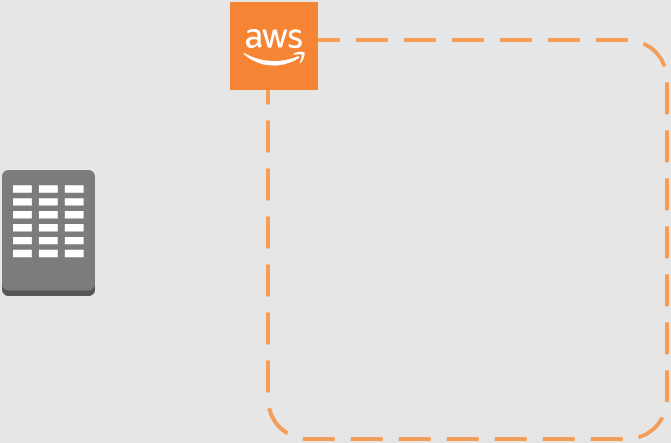 <mxfile version="26.0.13">
  <diagram name="Página-1" id="r9egLEUwNlH5UQ3rOkwX">
    <mxGraphModel dx="830" dy="458" grid="0" gridSize="10" guides="1" tooltips="1" connect="1" arrows="1" fold="1" page="1" pageScale="1" pageWidth="827" pageHeight="1169" background="#E6E6E6" math="0" shadow="0">
      <root>
        <mxCell id="0" />
        <mxCell id="1" parent="0" />
        <mxCell id="UDbfpmb_HREa-e7SYdtu-1" value="" style="outlineConnect=0;dashed=0;verticalLabelPosition=bottom;verticalAlign=top;align=center;html=1;shape=mxgraph.aws3.corporate_data_center;fillColor=#7D7C7C;gradientColor=none;" vertex="1" parent="1">
          <mxGeometry x="198" y="331" width="46.5" height="63" as="geometry" />
        </mxCell>
        <mxCell id="UDbfpmb_HREa-e7SYdtu-2" value="" style="rounded=1;arcSize=10;dashed=1;strokeColor=#F59D56;fillColor=none;gradientColor=none;dashPattern=8 4;strokeWidth=2;" vertex="1" parent="1">
          <mxGeometry x="331" y="266" width="199.5" height="199.5" as="geometry" />
        </mxCell>
        <mxCell id="UDbfpmb_HREa-e7SYdtu-3" value="" style="outlineConnect=0;dashed=0;verticalLabelPosition=bottom;verticalAlign=top;align=center;html=1;shape=mxgraph.aws3.cloud_2;fillColor=#F58534;gradientColor=none;" vertex="1" parent="1">
          <mxGeometry x="312" y="247" width="44" height="44" as="geometry" />
        </mxCell>
      </root>
    </mxGraphModel>
  </diagram>
</mxfile>
